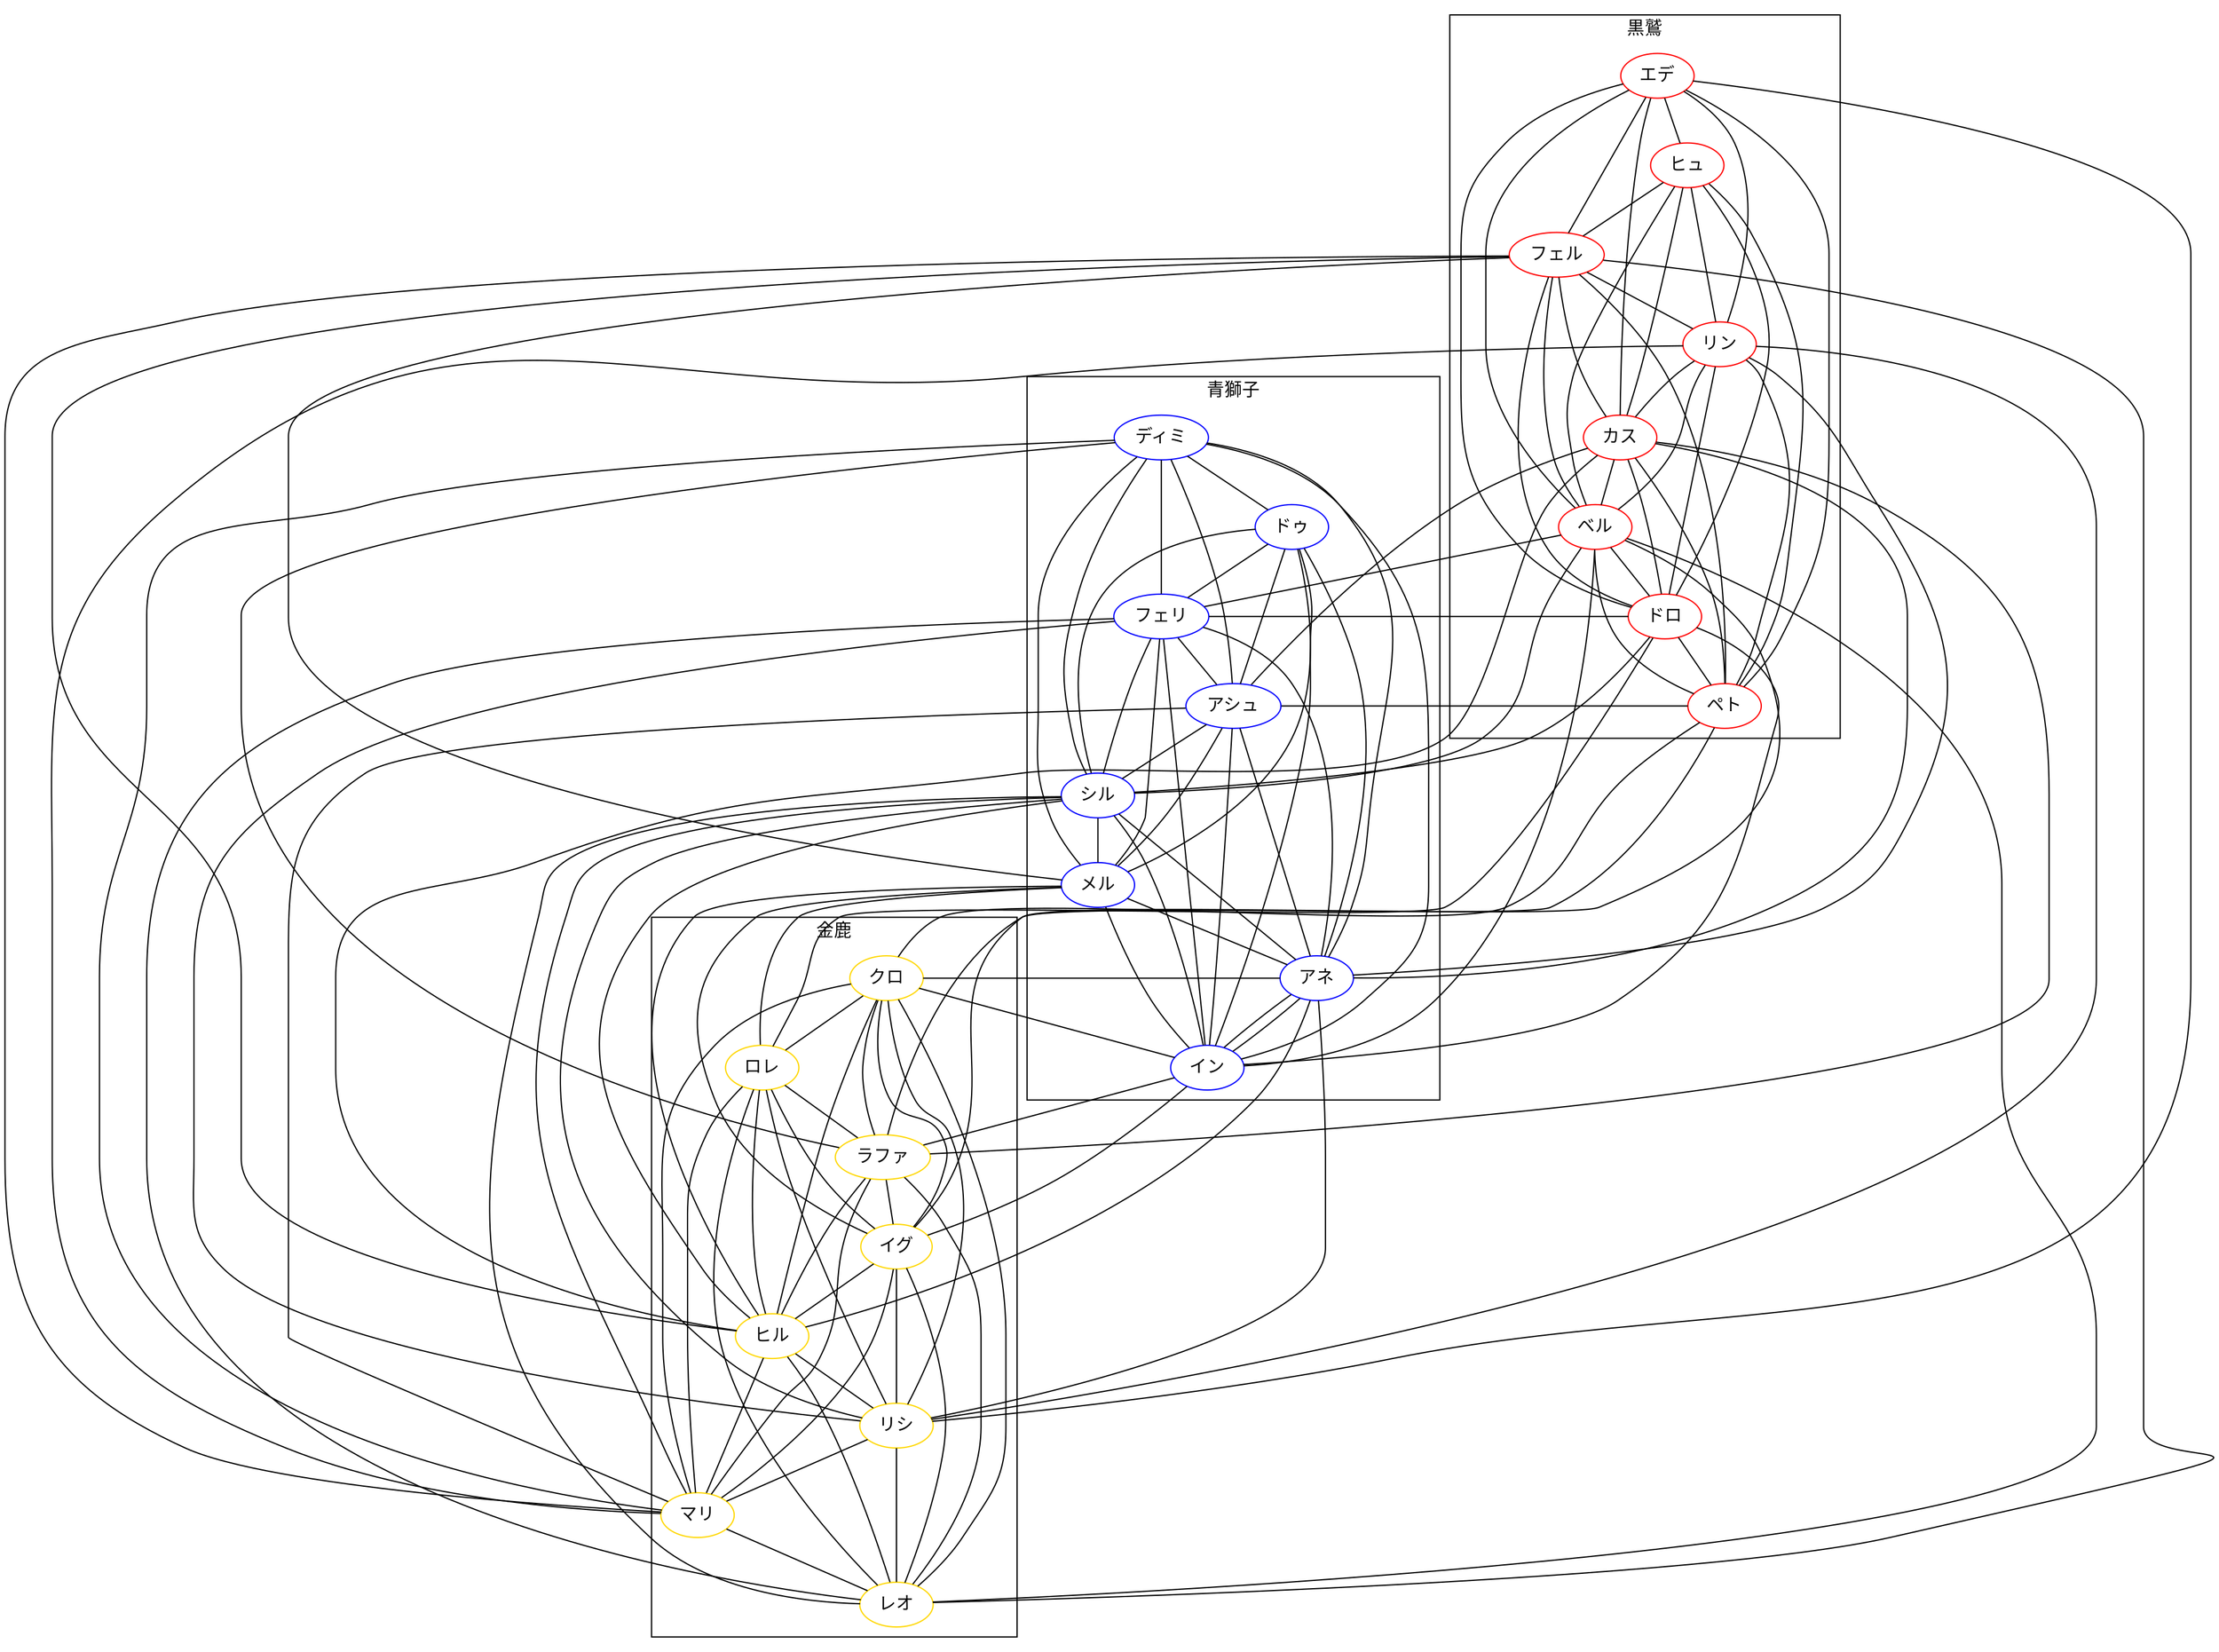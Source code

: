 // 学生かつ支援が存在する関係
graph Classes {
    // graph [bgcolor="#0000005f"]
    // graph [layout="sfdp"]
    //black eagles
    node [style=filled, fillcolor=white];
    subgraph cluster_BE {
        label = "黒鷲";
        node[color=red]
        Edelgard[label="エデ"];
        Hubert[label="ヒュ"];
        Ferdinand[label="フェル"];
        Linhardt[label="リン"];
        Caspar[label="カス"];
        Bernadetta[label="ベル"];
        Dorothea[label="ドロ"];
        Petra[label="ペト"];
        // relations on black eagles
        Edelgard -- { Hubert, Ferdinand, Linhardt, Caspar, Bernadetta, Dorothea};
        Edelgard -- { Petra };
        Hubert -- { Ferdinand, Bernadetta, Dorothea, Petra };
        Hubert -- { Linhardt, Caspar };
        Ferdinand -- { Bernadetta, Dorothea, Petra };
        Ferdinand -- { Linhardt, Caspar }; 
        Linhardt -- { Caspar, Bernadetta, Dorothea, Petra };
        Caspar -- { Bernadetta, Dorothea, Petra } 
        Bernadetta -- {};
        Bernadetta -- { Dorothea, Petra };
        Dorothea -- { Petra };
    }
    Edelgard -- { Lysithea };
    Ferdinand -- { Mercedes, Marianne, Hilda };
    Ferdinand -- { Leonie };
    Linhardt -- { Annette, Lysithea, Marianne }
    Caspar -- { Ashe, Annette, Hilda };
    Caspar -- { Raphael };
    Bernadetta -- { Felix, Raphael };
    Bernadetta -- { Sylvain, Ingrid , Leonie };
    Dorothea -- { Felix, Sylvain, Lorenz };
    Dorothea -- { Ingrid };
    Petra -- { Ashe, Claude, Ignatz };

    //blue lions
    subgraph cluster_BL {
        label = "青獅子";
        Dimitri[color=blue, label="ディミ"];
        Dedue[color=blue, label="ドゥ"];
        Felix[color=blue, label="フェリ"];
        Sylvain[color=blue, label="シル"];
        Ashe[color=blue, label="アシュ"];
        Mercedes[color=blue, label="メル"];
        Annette[color=blue, label="アネ"];
        Ingrid[color=blue, label="イン"];
        // relations on blue lions
        Dimitri -- { Dedue, Felix, Mercedes, Annette, Ingrid };
        Dimitri -- { Ashe, Sylvain };
        Dedue -- { Ashe, Mercedes, Annette, Ingrid };
        Dedue -- { Felix, Sylvain };
        Felix -- { Sylvain, Mercedes, Annette, Ingrid };
        Felix -- { Ashe };
        Ashe -- { Annette, Mercedes, Ingrid };
        Ashe -- { Sylvain };
        Sylvain -- { Mercedes, Ingrid };
        Sylvain -- { Annette };
        Mercedes -- { Annette };
        Mercedes -- { Ingrid };
        Annette -- {};
        Annette -- { Ingrid };
        Ingrid -- {};
    }
    Dimitri -- { Marianne };
    Dimitri -- { Raphael };
    Felix -- { Lysithea, Leonie };
    Ashe -- { Marianne };
    Sylvain -- {};
    Sylvain -- { Leonie, Lysithea, Marianne, Hilda, Leonie };
    Mercedes -- { Lorenz, Ignatz };
    Mercedes -- { Hilda };
    Annette -- { Claude };
    Annette -- { Ingrid, Lysithea, Hilda };
    Ingrid -- { Claude, Raphael, Ignatz };
    //golden deer
    subgraph cluster_GD {
        label = "金鹿";
        Claude[color=gold, label="クロ"];
        Lorenz[color=gold, label="ロレ"];
        Raphael[color=gold, label="ラファ"];
        Ignatz[color=gold, label="イグ"];
        Hilda[color=gold, label="ヒル"];
        Lysithea[color=gold, label="リシ"];
        Marianne[color=gold, label="マリ"];
        Leonie[color=gold, label="レオ"];
        // relations on golden deer
        Claude -- { Lorenz, Lysithea, Marianne, Hilda, Leonie };
        Claude -- { Raphael, Ignatz };
        Lorenz -- { Hilda, Lysithea, Marianne, Leonie };
        Lorenz -- { Raphael, Ignatz };
        Raphael -- { Ignatz, Hilda, Marianne, Leonie };
        Ignatz -- { Hilda, Lysithea, Marianne, Leonie };
        Hilda -- { Marianne };
        Hilda -- { Lysithea, Leonie };
        Lysithea -- {};
        Lysithea -- { Marianne, Leonie };
        Marianne -- {};
        Marianne -- { Leonie };
    }
}
